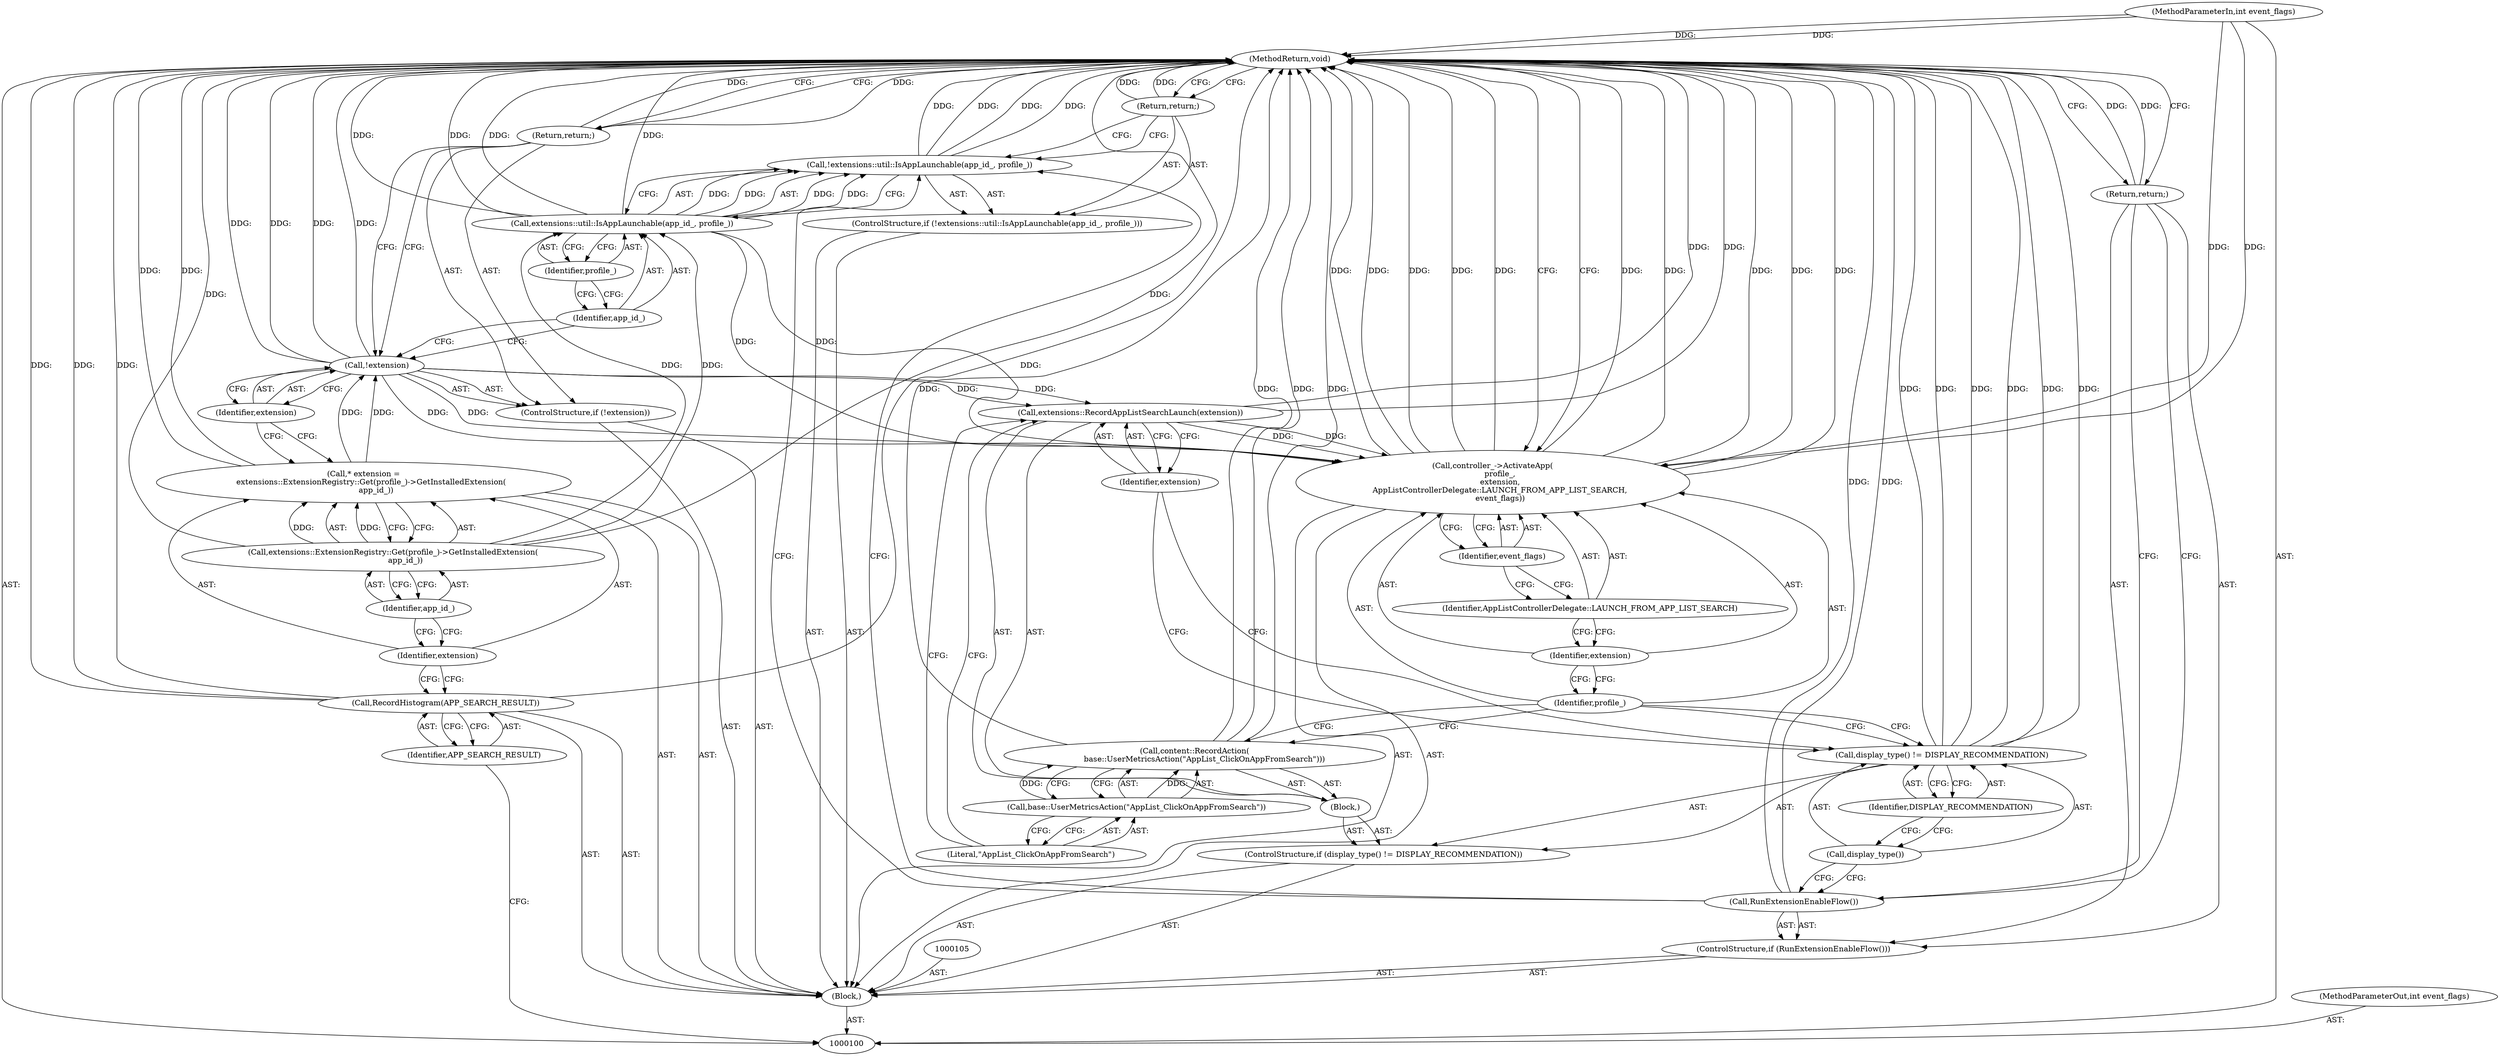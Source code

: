 digraph "0_Chrome_db93178bcaaf7e99ebb18bd51fa99b2feaf47e1f_6" {
"1000138" [label="(MethodReturn,void)"];
"1000101" [label="(MethodParameterIn,int event_flags)"];
"1000197" [label="(MethodParameterOut,int event_flags)"];
"1000102" [label="(Block,)"];
"1000119" [label="(Return,return;)"];
"1000120" [label="(ControlStructure,if (RunExtensionEnableFlow()))"];
"1000121" [label="(Call,RunExtensionEnableFlow())"];
"1000122" [label="(Return,return;)"];
"1000123" [label="(ControlStructure,if (display_type() != DISPLAY_RECOMMENDATION))"];
"1000126" [label="(Identifier,DISPLAY_RECOMMENDATION)"];
"1000127" [label="(Block,)"];
"1000124" [label="(Call,display_type() != DISPLAY_RECOMMENDATION)"];
"1000125" [label="(Call,display_type())"];
"1000128" [label="(Call,extensions::RecordAppListSearchLaunch(extension))"];
"1000129" [label="(Identifier,extension)"];
"1000130" [label="(Call,content::RecordAction(\n        base::UserMetricsAction(\"AppList_ClickOnAppFromSearch\")))"];
"1000132" [label="(Literal,\"AppList_ClickOnAppFromSearch\")"];
"1000131" [label="(Call,base::UserMetricsAction(\"AppList_ClickOnAppFromSearch\"))"];
"1000104" [label="(Identifier,APP_SEARCH_RESULT)"];
"1000103" [label="(Call,RecordHistogram(APP_SEARCH_RESULT))"];
"1000133" [label="(Call,controller_->ActivateApp(\n      profile_,\n      extension,\n      AppListControllerDelegate::LAUNCH_FROM_APP_LIST_SEARCH,\n      event_flags))"];
"1000134" [label="(Identifier,profile_)"];
"1000135" [label="(Identifier,extension)"];
"1000136" [label="(Identifier,AppListControllerDelegate::LAUNCH_FROM_APP_LIST_SEARCH)"];
"1000137" [label="(Identifier,event_flags)"];
"1000106" [label="(Call,* extension =\n      extensions::ExtensionRegistry::Get(profile_)->GetInstalledExtension(\n          app_id_))"];
"1000107" [label="(Identifier,extension)"];
"1000108" [label="(Call,extensions::ExtensionRegistry::Get(profile_)->GetInstalledExtension(\n          app_id_))"];
"1000109" [label="(Identifier,app_id_)"];
"1000110" [label="(ControlStructure,if (!extension))"];
"1000111" [label="(Call,!extension)"];
"1000112" [label="(Identifier,extension)"];
"1000113" [label="(Return,return;)"];
"1000114" [label="(ControlStructure,if (!extensions::util::IsAppLaunchable(app_id_, profile_)))"];
"1000117" [label="(Identifier,app_id_)"];
"1000118" [label="(Identifier,profile_)"];
"1000115" [label="(Call,!extensions::util::IsAppLaunchable(app_id_, profile_))"];
"1000116" [label="(Call,extensions::util::IsAppLaunchable(app_id_, profile_))"];
"1000138" -> "1000100"  [label="AST: "];
"1000138" -> "1000113"  [label="CFG: "];
"1000138" -> "1000119"  [label="CFG: "];
"1000138" -> "1000122"  [label="CFG: "];
"1000138" -> "1000133"  [label="CFG: "];
"1000122" -> "1000138"  [label="DDG: "];
"1000119" -> "1000138"  [label="DDG: "];
"1000116" -> "1000138"  [label="DDG: "];
"1000116" -> "1000138"  [label="DDG: "];
"1000124" -> "1000138"  [label="DDG: "];
"1000124" -> "1000138"  [label="DDG: "];
"1000124" -> "1000138"  [label="DDG: "];
"1000106" -> "1000138"  [label="DDG: "];
"1000103" -> "1000138"  [label="DDG: "];
"1000103" -> "1000138"  [label="DDG: "];
"1000133" -> "1000138"  [label="DDG: "];
"1000133" -> "1000138"  [label="DDG: "];
"1000133" -> "1000138"  [label="DDG: "];
"1000133" -> "1000138"  [label="DDG: "];
"1000133" -> "1000138"  [label="DDG: "];
"1000128" -> "1000138"  [label="DDG: "];
"1000130" -> "1000138"  [label="DDG: "];
"1000130" -> "1000138"  [label="DDG: "];
"1000115" -> "1000138"  [label="DDG: "];
"1000115" -> "1000138"  [label="DDG: "];
"1000121" -> "1000138"  [label="DDG: "];
"1000111" -> "1000138"  [label="DDG: "];
"1000111" -> "1000138"  [label="DDG: "];
"1000101" -> "1000138"  [label="DDG: "];
"1000108" -> "1000138"  [label="DDG: "];
"1000113" -> "1000138"  [label="DDG: "];
"1000101" -> "1000100"  [label="AST: "];
"1000101" -> "1000138"  [label="DDG: "];
"1000101" -> "1000133"  [label="DDG: "];
"1000197" -> "1000100"  [label="AST: "];
"1000102" -> "1000100"  [label="AST: "];
"1000103" -> "1000102"  [label="AST: "];
"1000105" -> "1000102"  [label="AST: "];
"1000106" -> "1000102"  [label="AST: "];
"1000110" -> "1000102"  [label="AST: "];
"1000114" -> "1000102"  [label="AST: "];
"1000120" -> "1000102"  [label="AST: "];
"1000123" -> "1000102"  [label="AST: "];
"1000133" -> "1000102"  [label="AST: "];
"1000119" -> "1000114"  [label="AST: "];
"1000119" -> "1000115"  [label="CFG: "];
"1000138" -> "1000119"  [label="CFG: "];
"1000119" -> "1000138"  [label="DDG: "];
"1000120" -> "1000102"  [label="AST: "];
"1000121" -> "1000120"  [label="AST: "];
"1000122" -> "1000120"  [label="AST: "];
"1000121" -> "1000120"  [label="AST: "];
"1000121" -> "1000115"  [label="CFG: "];
"1000122" -> "1000121"  [label="CFG: "];
"1000125" -> "1000121"  [label="CFG: "];
"1000121" -> "1000138"  [label="DDG: "];
"1000122" -> "1000120"  [label="AST: "];
"1000122" -> "1000121"  [label="CFG: "];
"1000138" -> "1000122"  [label="CFG: "];
"1000122" -> "1000138"  [label="DDG: "];
"1000123" -> "1000102"  [label="AST: "];
"1000124" -> "1000123"  [label="AST: "];
"1000127" -> "1000123"  [label="AST: "];
"1000126" -> "1000124"  [label="AST: "];
"1000126" -> "1000125"  [label="CFG: "];
"1000124" -> "1000126"  [label="CFG: "];
"1000127" -> "1000123"  [label="AST: "];
"1000128" -> "1000127"  [label="AST: "];
"1000130" -> "1000127"  [label="AST: "];
"1000124" -> "1000123"  [label="AST: "];
"1000124" -> "1000126"  [label="CFG: "];
"1000125" -> "1000124"  [label="AST: "];
"1000126" -> "1000124"  [label="AST: "];
"1000129" -> "1000124"  [label="CFG: "];
"1000134" -> "1000124"  [label="CFG: "];
"1000124" -> "1000138"  [label="DDG: "];
"1000124" -> "1000138"  [label="DDG: "];
"1000124" -> "1000138"  [label="DDG: "];
"1000125" -> "1000124"  [label="AST: "];
"1000125" -> "1000121"  [label="CFG: "];
"1000126" -> "1000125"  [label="CFG: "];
"1000128" -> "1000127"  [label="AST: "];
"1000128" -> "1000129"  [label="CFG: "];
"1000129" -> "1000128"  [label="AST: "];
"1000132" -> "1000128"  [label="CFG: "];
"1000128" -> "1000138"  [label="DDG: "];
"1000111" -> "1000128"  [label="DDG: "];
"1000128" -> "1000133"  [label="DDG: "];
"1000129" -> "1000128"  [label="AST: "];
"1000129" -> "1000124"  [label="CFG: "];
"1000128" -> "1000129"  [label="CFG: "];
"1000130" -> "1000127"  [label="AST: "];
"1000130" -> "1000131"  [label="CFG: "];
"1000131" -> "1000130"  [label="AST: "];
"1000134" -> "1000130"  [label="CFG: "];
"1000130" -> "1000138"  [label="DDG: "];
"1000130" -> "1000138"  [label="DDG: "];
"1000131" -> "1000130"  [label="DDG: "];
"1000132" -> "1000131"  [label="AST: "];
"1000132" -> "1000128"  [label="CFG: "];
"1000131" -> "1000132"  [label="CFG: "];
"1000131" -> "1000130"  [label="AST: "];
"1000131" -> "1000132"  [label="CFG: "];
"1000132" -> "1000131"  [label="AST: "];
"1000130" -> "1000131"  [label="CFG: "];
"1000131" -> "1000130"  [label="DDG: "];
"1000104" -> "1000103"  [label="AST: "];
"1000104" -> "1000100"  [label="CFG: "];
"1000103" -> "1000104"  [label="CFG: "];
"1000103" -> "1000102"  [label="AST: "];
"1000103" -> "1000104"  [label="CFG: "];
"1000104" -> "1000103"  [label="AST: "];
"1000107" -> "1000103"  [label="CFG: "];
"1000103" -> "1000138"  [label="DDG: "];
"1000103" -> "1000138"  [label="DDG: "];
"1000133" -> "1000102"  [label="AST: "];
"1000133" -> "1000137"  [label="CFG: "];
"1000134" -> "1000133"  [label="AST: "];
"1000135" -> "1000133"  [label="AST: "];
"1000136" -> "1000133"  [label="AST: "];
"1000137" -> "1000133"  [label="AST: "];
"1000138" -> "1000133"  [label="CFG: "];
"1000133" -> "1000138"  [label="DDG: "];
"1000133" -> "1000138"  [label="DDG: "];
"1000133" -> "1000138"  [label="DDG: "];
"1000133" -> "1000138"  [label="DDG: "];
"1000133" -> "1000138"  [label="DDG: "];
"1000116" -> "1000133"  [label="DDG: "];
"1000128" -> "1000133"  [label="DDG: "];
"1000111" -> "1000133"  [label="DDG: "];
"1000101" -> "1000133"  [label="DDG: "];
"1000134" -> "1000133"  [label="AST: "];
"1000134" -> "1000130"  [label="CFG: "];
"1000134" -> "1000124"  [label="CFG: "];
"1000135" -> "1000134"  [label="CFG: "];
"1000135" -> "1000133"  [label="AST: "];
"1000135" -> "1000134"  [label="CFG: "];
"1000136" -> "1000135"  [label="CFG: "];
"1000136" -> "1000133"  [label="AST: "];
"1000136" -> "1000135"  [label="CFG: "];
"1000137" -> "1000136"  [label="CFG: "];
"1000137" -> "1000133"  [label="AST: "];
"1000137" -> "1000136"  [label="CFG: "];
"1000133" -> "1000137"  [label="CFG: "];
"1000106" -> "1000102"  [label="AST: "];
"1000106" -> "1000108"  [label="CFG: "];
"1000107" -> "1000106"  [label="AST: "];
"1000108" -> "1000106"  [label="AST: "];
"1000112" -> "1000106"  [label="CFG: "];
"1000106" -> "1000138"  [label="DDG: "];
"1000108" -> "1000106"  [label="DDG: "];
"1000106" -> "1000111"  [label="DDG: "];
"1000107" -> "1000106"  [label="AST: "];
"1000107" -> "1000103"  [label="CFG: "];
"1000109" -> "1000107"  [label="CFG: "];
"1000108" -> "1000106"  [label="AST: "];
"1000108" -> "1000109"  [label="CFG: "];
"1000109" -> "1000108"  [label="AST: "];
"1000106" -> "1000108"  [label="CFG: "];
"1000108" -> "1000138"  [label="DDG: "];
"1000108" -> "1000106"  [label="DDG: "];
"1000108" -> "1000116"  [label="DDG: "];
"1000109" -> "1000108"  [label="AST: "];
"1000109" -> "1000107"  [label="CFG: "];
"1000108" -> "1000109"  [label="CFG: "];
"1000110" -> "1000102"  [label="AST: "];
"1000111" -> "1000110"  [label="AST: "];
"1000113" -> "1000110"  [label="AST: "];
"1000111" -> "1000110"  [label="AST: "];
"1000111" -> "1000112"  [label="CFG: "];
"1000112" -> "1000111"  [label="AST: "];
"1000113" -> "1000111"  [label="CFG: "];
"1000117" -> "1000111"  [label="CFG: "];
"1000111" -> "1000138"  [label="DDG: "];
"1000111" -> "1000138"  [label="DDG: "];
"1000106" -> "1000111"  [label="DDG: "];
"1000111" -> "1000128"  [label="DDG: "];
"1000111" -> "1000133"  [label="DDG: "];
"1000112" -> "1000111"  [label="AST: "];
"1000112" -> "1000106"  [label="CFG: "];
"1000111" -> "1000112"  [label="CFG: "];
"1000113" -> "1000110"  [label="AST: "];
"1000113" -> "1000111"  [label="CFG: "];
"1000138" -> "1000113"  [label="CFG: "];
"1000113" -> "1000138"  [label="DDG: "];
"1000114" -> "1000102"  [label="AST: "];
"1000115" -> "1000114"  [label="AST: "];
"1000119" -> "1000114"  [label="AST: "];
"1000117" -> "1000116"  [label="AST: "];
"1000117" -> "1000111"  [label="CFG: "];
"1000118" -> "1000117"  [label="CFG: "];
"1000118" -> "1000116"  [label="AST: "];
"1000118" -> "1000117"  [label="CFG: "];
"1000116" -> "1000118"  [label="CFG: "];
"1000115" -> "1000114"  [label="AST: "];
"1000115" -> "1000116"  [label="CFG: "];
"1000116" -> "1000115"  [label="AST: "];
"1000119" -> "1000115"  [label="CFG: "];
"1000121" -> "1000115"  [label="CFG: "];
"1000115" -> "1000138"  [label="DDG: "];
"1000115" -> "1000138"  [label="DDG: "];
"1000116" -> "1000115"  [label="DDG: "];
"1000116" -> "1000115"  [label="DDG: "];
"1000116" -> "1000115"  [label="AST: "];
"1000116" -> "1000118"  [label="CFG: "];
"1000117" -> "1000116"  [label="AST: "];
"1000118" -> "1000116"  [label="AST: "];
"1000115" -> "1000116"  [label="CFG: "];
"1000116" -> "1000138"  [label="DDG: "];
"1000116" -> "1000138"  [label="DDG: "];
"1000116" -> "1000115"  [label="DDG: "];
"1000116" -> "1000115"  [label="DDG: "];
"1000108" -> "1000116"  [label="DDG: "];
"1000116" -> "1000133"  [label="DDG: "];
}
